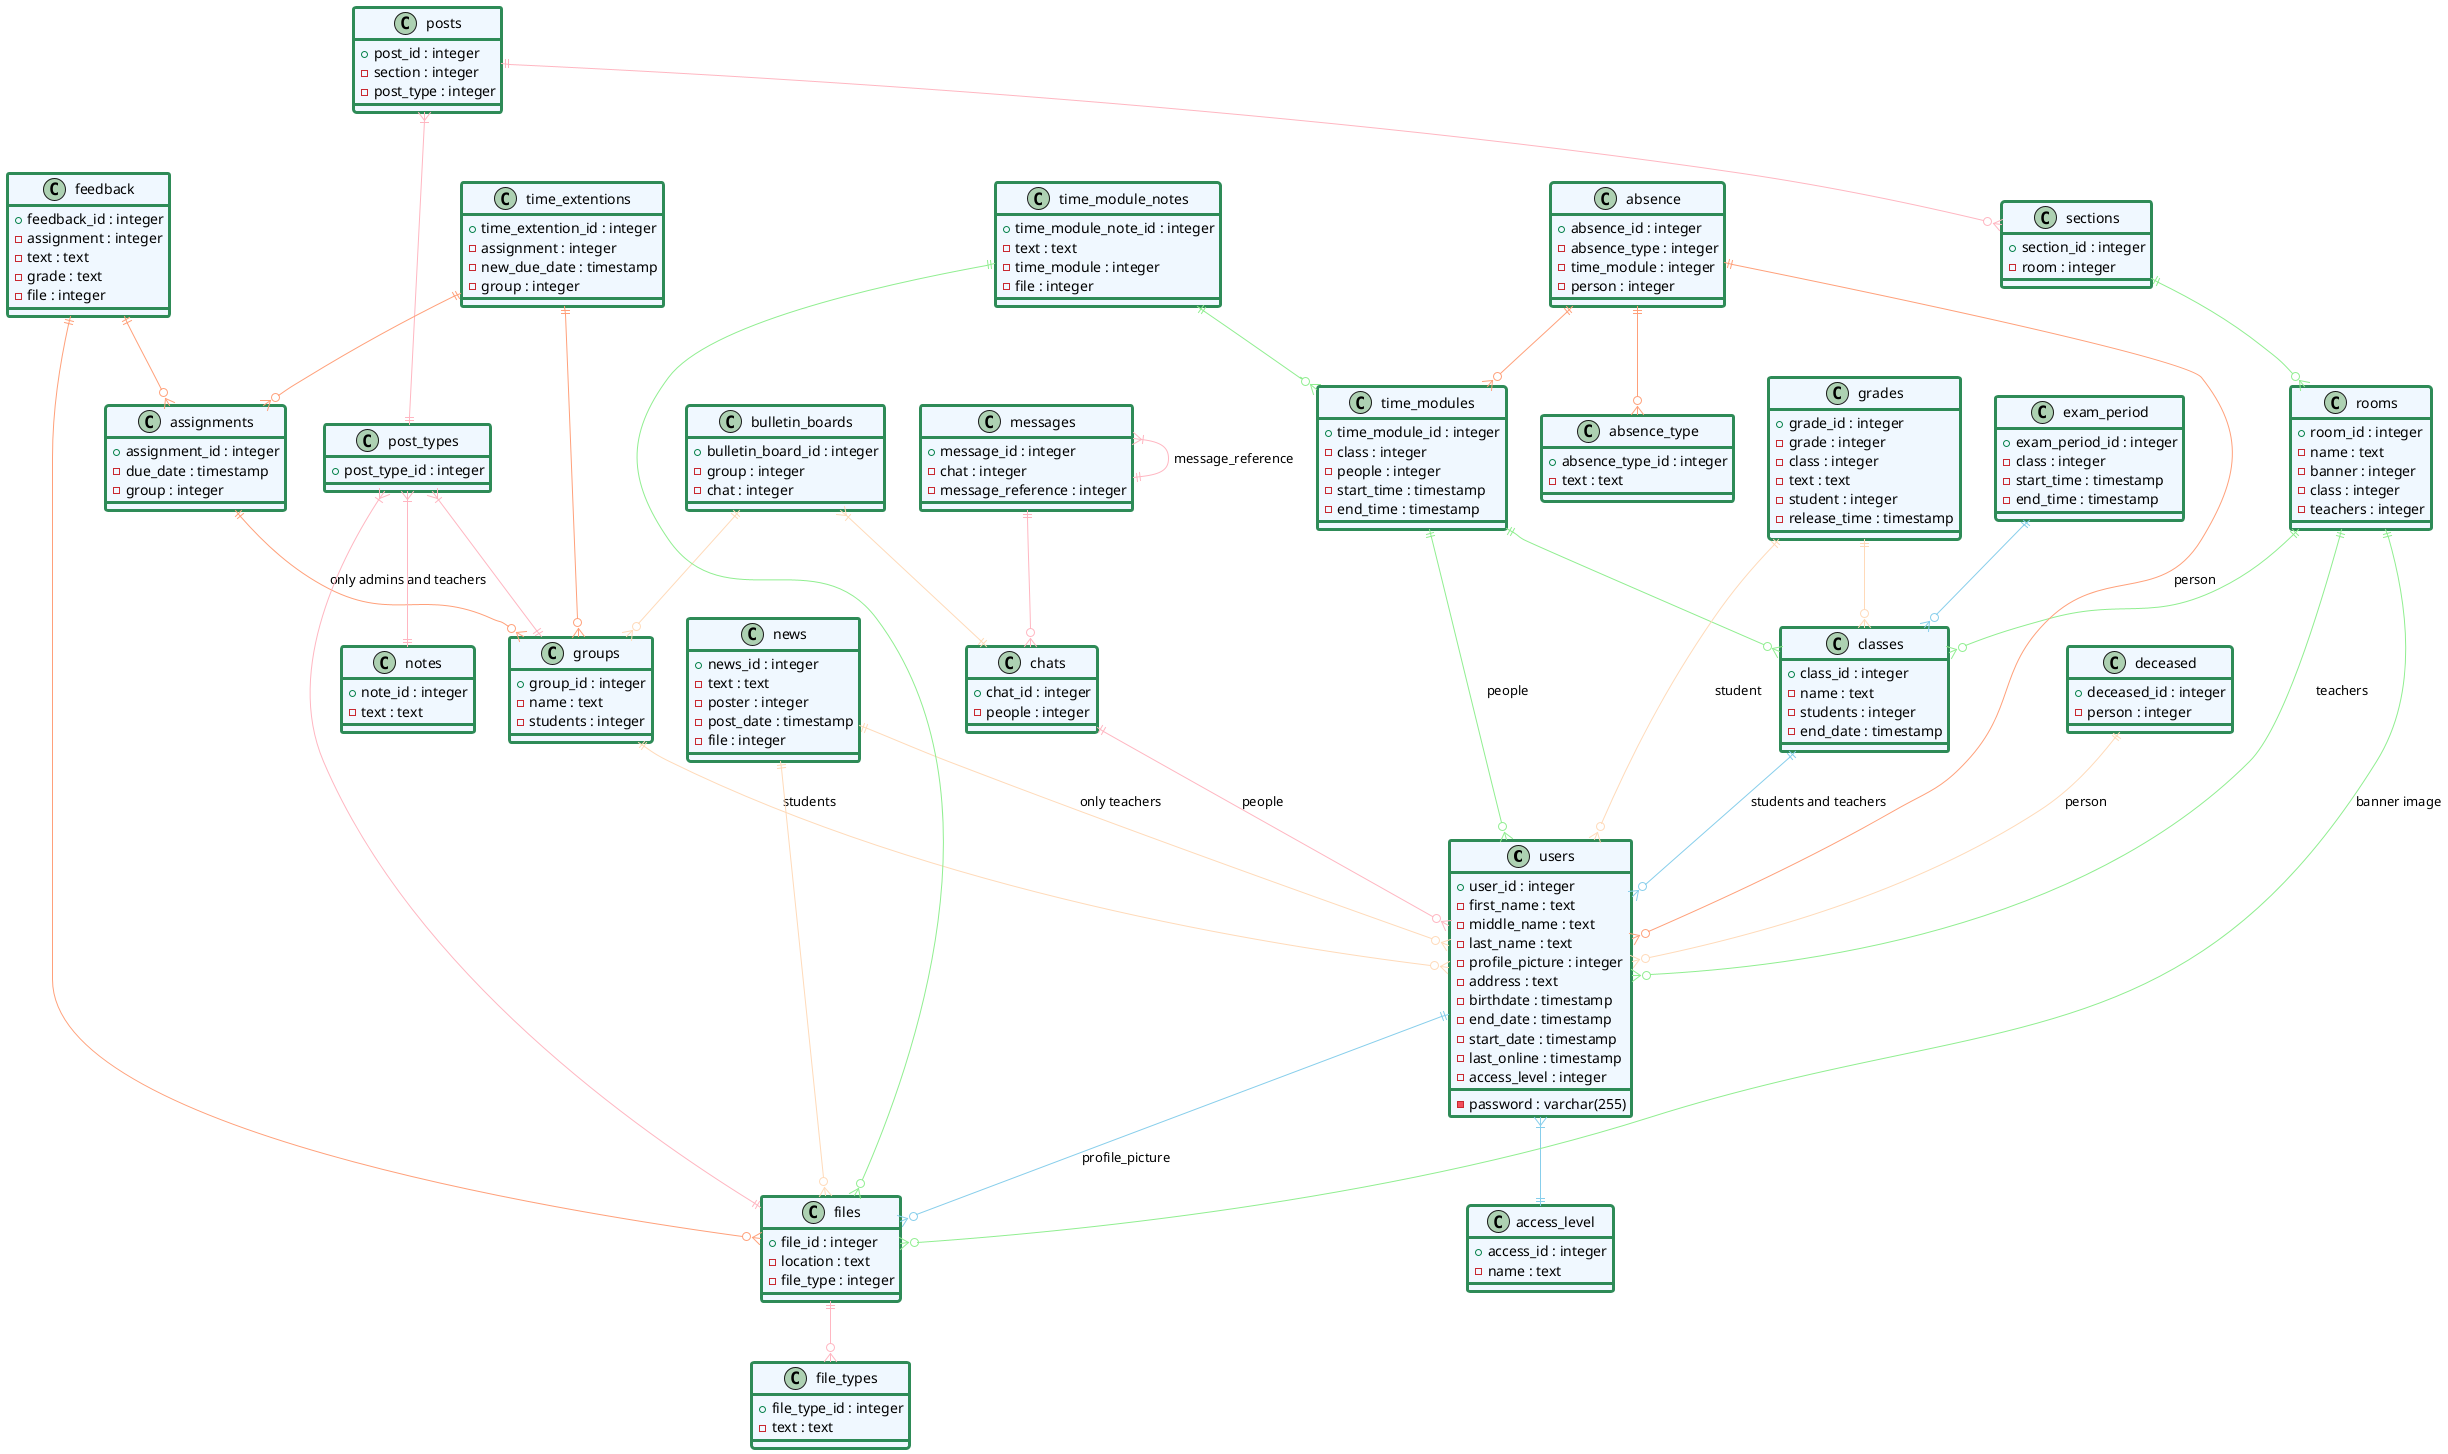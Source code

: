 @startuml

skinparam class {
    BackgroundColor #F0F8FF
    BorderColor #2E8B57
    BorderThickness 3
    TextColor #2E8B57
}

class users {
    + user_id : integer
    - password : varchar(255)
    - first_name : text
    - middle_name : text
    - last_name : text
    - profile_picture : integer
    - address : text
    - birthdate : timestamp
    - end_date : timestamp
    - start_date : timestamp
    - last_online : timestamp
    - access_level : integer
}

class classes {
    + class_id : integer
    - name : text
    - students : integer
    - end_date : timestamp
}

class access_level {
    + access_id : integer
    - name : text
}

class rooms {
    + room_id : integer
    - name : text
    - banner : integer
    - class : integer
    - teachers : integer
}

class sections {
    + section_id : integer
    - room : integer
}

class posts {
    + post_id : integer
    - section : integer
    - post_type : integer
}

class post_types {
    + post_type_id : integer
}

class assignments {
    + assignment_id : integer
    - due_date : timestamp
    - group : integer
}

class time_extentions {
    + time_extention_id : integer
    - assignment : integer
    - new_due_date : timestamp
    - group : integer
}

class feedback {
    + feedback_id : integer
    - assignment : integer
    - text : text
    - grade : text
    - file : integer
}

class notes {
    + note_id : integer
    - text : text
}

class bulletin_boards {
    + bulletin_board_id : integer
    - group : integer
    - chat : integer
}

class files {
    + file_id : integer
    - location : text
    - file_type : integer
}

class file_types {
    + file_type_id : integer
    - text : text
}

class groups {
    + group_id : integer
    - name : text
    - students : integer
}

class chats {
    + chat_id : integer
    - people : integer
}

class messages {
    + message_id : integer
    - chat : integer
    - message_reference : integer
}

class news {
    + news_id : integer
    - text : text
    - poster : integer
    - post_date : timestamp
    - file : integer
}

class time_modules {
    + time_module_id : integer
    - class : integer
    - people : integer
    - start_time : timestamp
    - end_time : timestamp
}

class time_module_notes {
    + time_module_note_id : integer
    - text : text
    - time_module : integer
    - file : integer
}

class absence {
    + absence_id : integer
    - absence_type : integer
    - time_module : integer
    - person : integer
}

class absence_type {
    + absence_type_id : integer
    - text : text
}

class grades {
    + grade_id : integer
    - grade : integer
    - class : integer
    - text : text
    - student : integer
    - release_time : timestamp
}

class deceased {
    + deceased_id : integer
    - person : integer
}

class exam_period {
    + exam_period_id : integer
    - class : integer
    - start_time : timestamp
    - end_time : timestamp
}

users ||--o{ files #87CEEB : profile_picture
users }|--|| access_level #87CEEB
classes ||--o{ users #87CEEB : students and teachers
rooms ||--o{ files #90EE90 : banner image
rooms ||--o{ classes #90EE90
rooms ||--o{ users #90EE90 : teachers
sections ||--o{ rooms #90EE90
posts ||--o{ sections #FFB6C1
posts }|--|| post_types #FFB6C1
assignments ||--o{ groups #FFA07A : only admins and teachers
time_extentions ||--o{ assignments #FFA07A
time_extentions ||--o{ groups #FFA07A
feedback ||--o{ assignments #FFA07A
feedback ||--o{ files #FFA07A
post_types }|--|| notes #FFB6C1
bulletin_boards ||--o{ groups #FFDAB9
bulletin_boards }|--|| chats #FFDAB9
post_types }|--|| files #FFB6C1
files ||--o{ file_types #FFB6C1
post_types }|--|| groups #FFB6C1
groups ||--o{ users #FFDAB9 : students
chats ||--o{ users #FFB6C1 : people
messages ||--o{ chats #FFB6C1
messages }|--|| messages #FFB6C1 : message_reference
news ||--o{ users #FFDAB9 : only teachers
news ||--o{ files #FFDAB9
time_modules ||--o{ users #90EE90 : people
time_modules ||--o{ classes #90EE90
time_module_notes ||--o{ time_modules #90EE90
time_module_notes ||--o{ files #90EE90
absence ||--o{ users #FFA07A : person
absence ||--o{ time_modules #FFA07A
absence ||--o{ absence_type #FFA07A
grades ||--o{ classes #FFDAB9
grades ||--o{ users #FFDAB9 : student
deceased ||--o{ users #FFDAB9 : person
exam_period ||--o{ classes #87CEEB

@enduml
